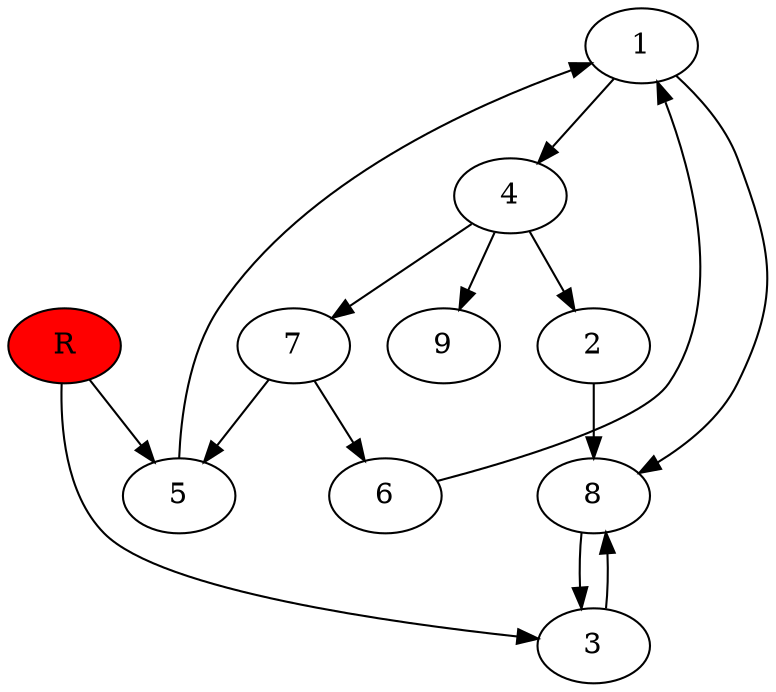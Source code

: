 digraph prb33014 {
	1
	2
	3
	4
	5
	6
	7
	8
	R [fillcolor="#ff0000" style=filled]
	1 -> 4
	1 -> 8
	2 -> 8
	3 -> 8
	4 -> 2
	4 -> 7
	4 -> 9
	5 -> 1
	6 -> 1
	7 -> 5
	7 -> 6
	8 -> 3
	R -> 3
	R -> 5
}
